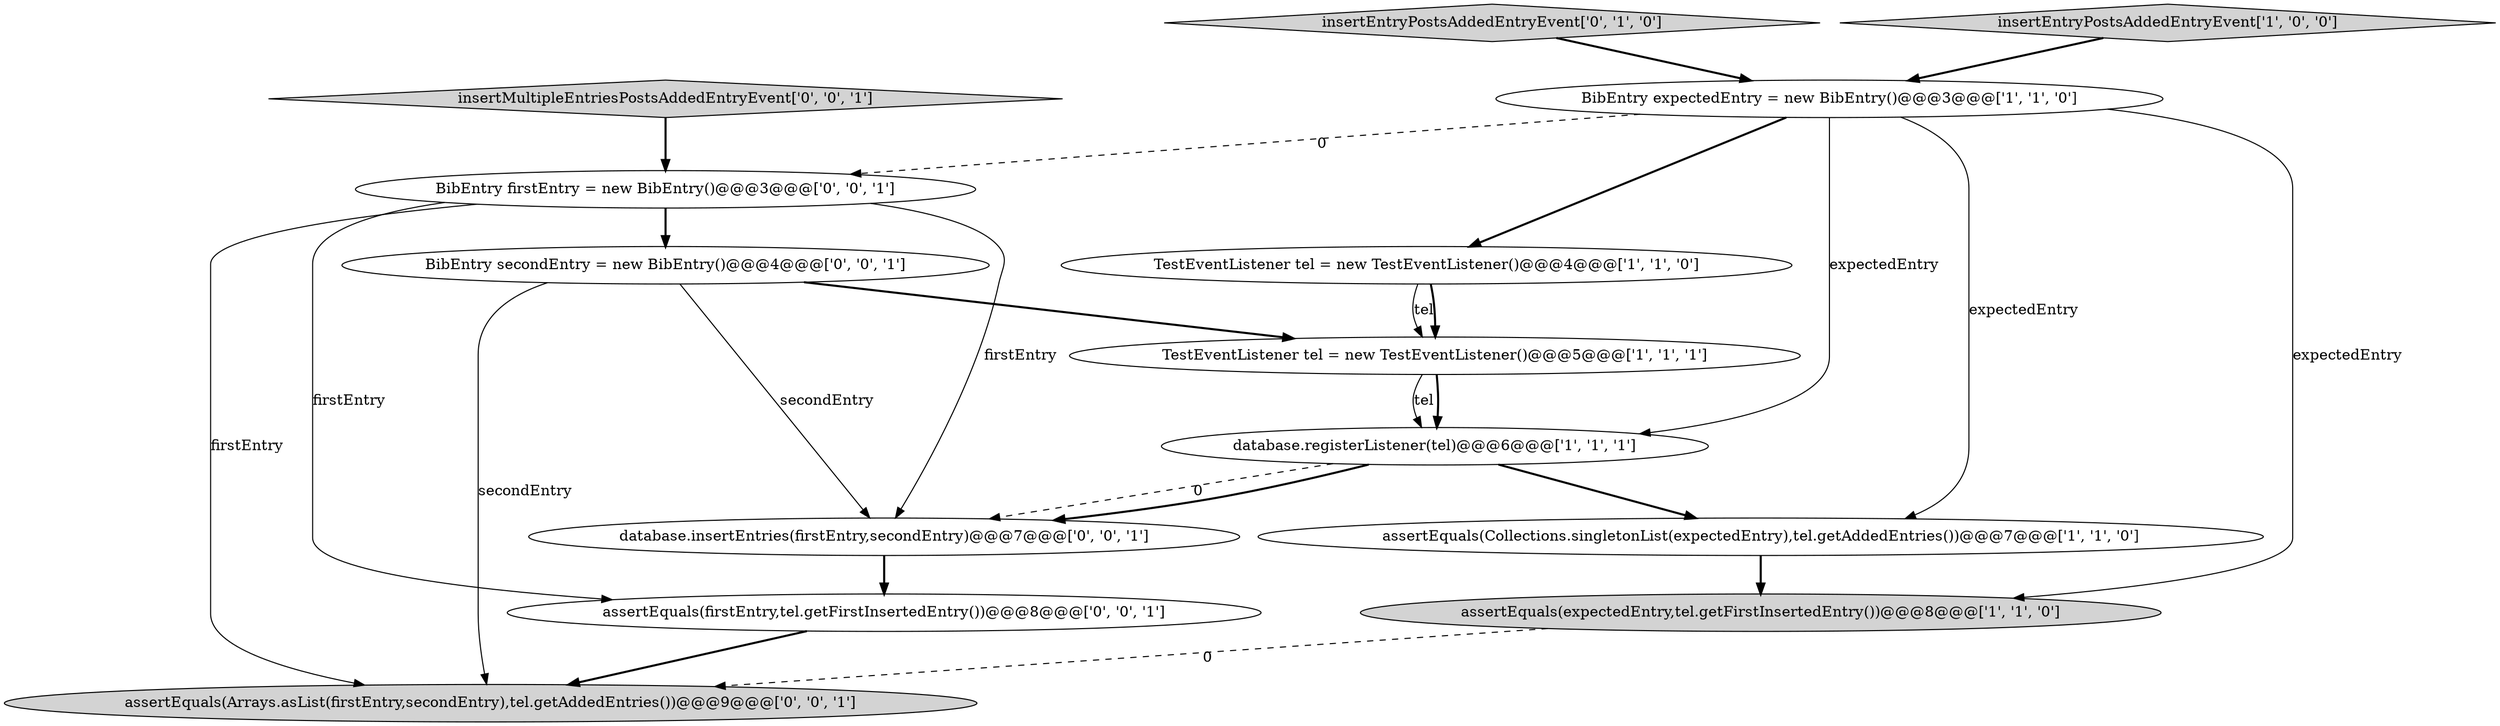 digraph {
4 [style = filled, label = "BibEntry expectedEntry = new BibEntry()@@@3@@@['1', '1', '0']", fillcolor = white, shape = ellipse image = "AAA0AAABBB1BBB"];
8 [style = filled, label = "database.insertEntries(firstEntry,secondEntry)@@@7@@@['0', '0', '1']", fillcolor = white, shape = ellipse image = "AAA0AAABBB3BBB"];
9 [style = filled, label = "BibEntry secondEntry = new BibEntry()@@@4@@@['0', '0', '1']", fillcolor = white, shape = ellipse image = "AAA0AAABBB3BBB"];
11 [style = filled, label = "insertMultipleEntriesPostsAddedEntryEvent['0', '0', '1']", fillcolor = lightgray, shape = diamond image = "AAA0AAABBB3BBB"];
2 [style = filled, label = "database.registerListener(tel)@@@6@@@['1', '1', '1']", fillcolor = white, shape = ellipse image = "AAA0AAABBB1BBB"];
7 [style = filled, label = "insertEntryPostsAddedEntryEvent['0', '1', '0']", fillcolor = lightgray, shape = diamond image = "AAA0AAABBB2BBB"];
6 [style = filled, label = "insertEntryPostsAddedEntryEvent['1', '0', '0']", fillcolor = lightgray, shape = diamond image = "AAA0AAABBB1BBB"];
12 [style = filled, label = "BibEntry firstEntry = new BibEntry()@@@3@@@['0', '0', '1']", fillcolor = white, shape = ellipse image = "AAA0AAABBB3BBB"];
5 [style = filled, label = "TestEventListener tel = new TestEventListener()@@@5@@@['1', '1', '1']", fillcolor = white, shape = ellipse image = "AAA0AAABBB1BBB"];
10 [style = filled, label = "assertEquals(Arrays.asList(firstEntry,secondEntry),tel.getAddedEntries())@@@9@@@['0', '0', '1']", fillcolor = lightgray, shape = ellipse image = "AAA0AAABBB3BBB"];
13 [style = filled, label = "assertEquals(firstEntry,tel.getFirstInsertedEntry())@@@8@@@['0', '0', '1']", fillcolor = white, shape = ellipse image = "AAA0AAABBB3BBB"];
3 [style = filled, label = "assertEquals(Collections.singletonList(expectedEntry),tel.getAddedEntries())@@@7@@@['1', '1', '0']", fillcolor = white, shape = ellipse image = "AAA0AAABBB1BBB"];
0 [style = filled, label = "TestEventListener tel = new TestEventListener()@@@4@@@['1', '1', '0']", fillcolor = white, shape = ellipse image = "AAA0AAABBB1BBB"];
1 [style = filled, label = "assertEquals(expectedEntry,tel.getFirstInsertedEntry())@@@8@@@['1', '1', '0']", fillcolor = lightgray, shape = ellipse image = "AAA0AAABBB1BBB"];
13->10 [style = bold, label=""];
4->2 [style = solid, label="expectedEntry"];
3->1 [style = bold, label=""];
4->3 [style = solid, label="expectedEntry"];
2->3 [style = bold, label=""];
11->12 [style = bold, label=""];
1->10 [style = dashed, label="0"];
7->4 [style = bold, label=""];
12->9 [style = bold, label=""];
2->8 [style = dashed, label="0"];
4->0 [style = bold, label=""];
4->12 [style = dashed, label="0"];
0->5 [style = solid, label="tel"];
4->1 [style = solid, label="expectedEntry"];
9->8 [style = solid, label="secondEntry"];
6->4 [style = bold, label=""];
5->2 [style = bold, label=""];
12->8 [style = solid, label="firstEntry"];
12->13 [style = solid, label="firstEntry"];
12->10 [style = solid, label="firstEntry"];
5->2 [style = solid, label="tel"];
9->10 [style = solid, label="secondEntry"];
9->5 [style = bold, label=""];
8->13 [style = bold, label=""];
2->8 [style = bold, label=""];
0->5 [style = bold, label=""];
}
